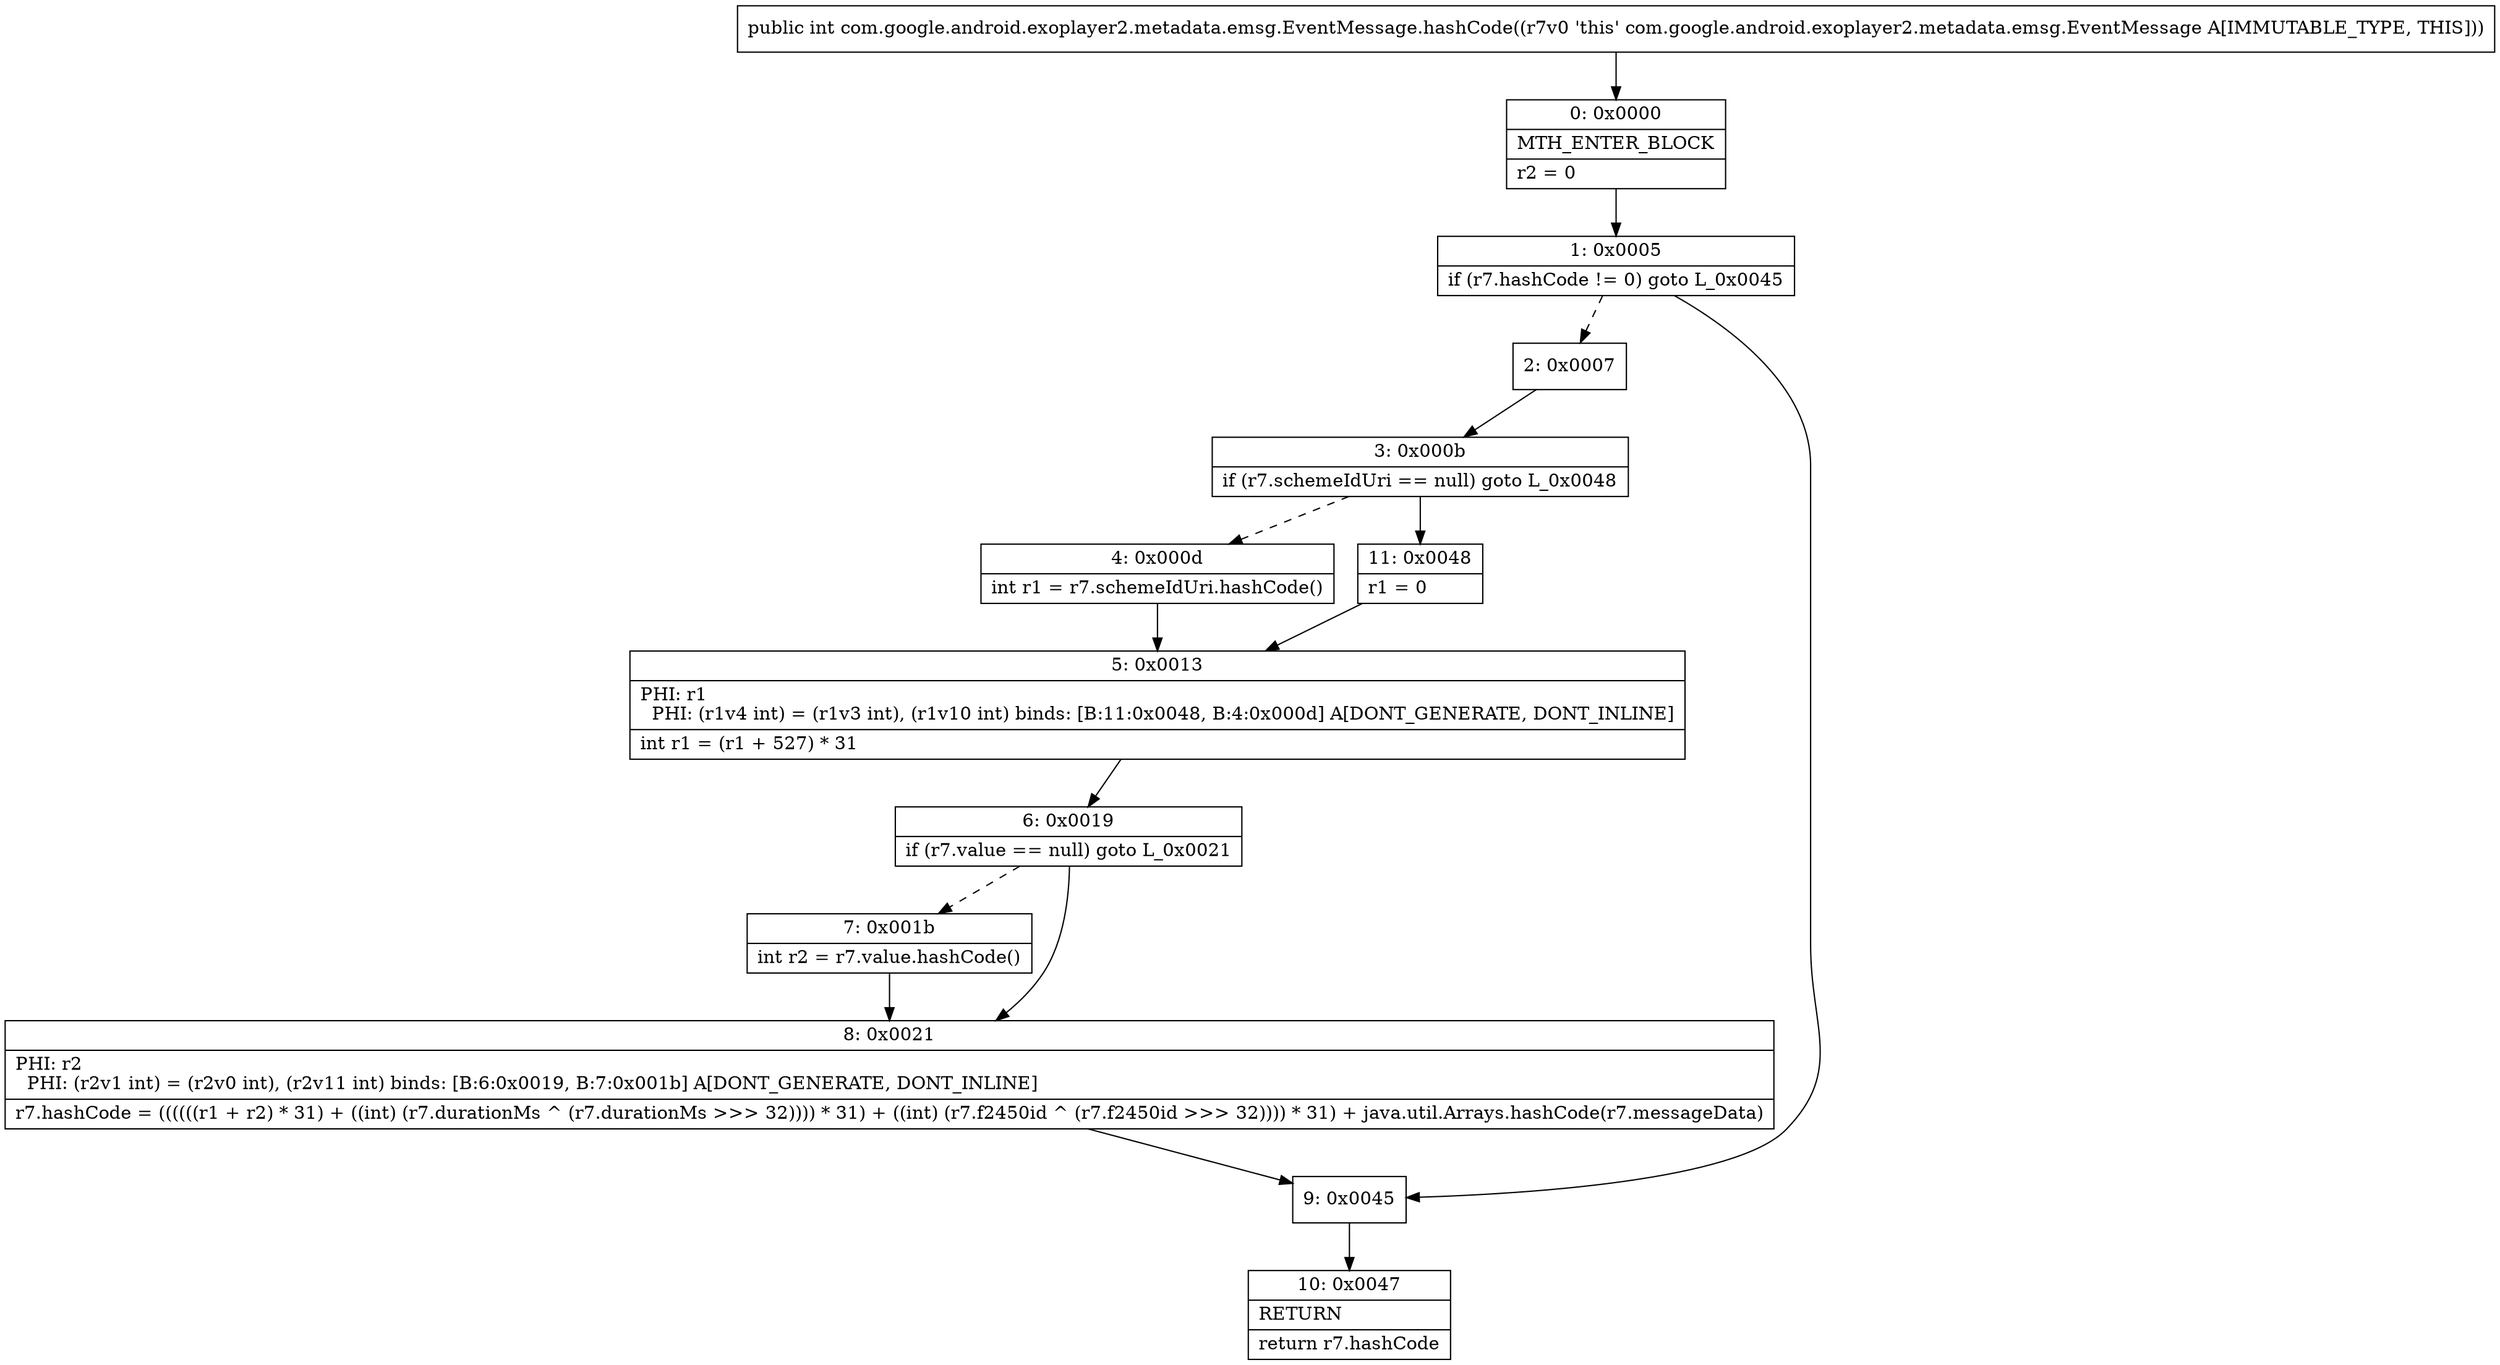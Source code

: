 digraph "CFG forcom.google.android.exoplayer2.metadata.emsg.EventMessage.hashCode()I" {
Node_0 [shape=record,label="{0\:\ 0x0000|MTH_ENTER_BLOCK\l|r2 = 0\l}"];
Node_1 [shape=record,label="{1\:\ 0x0005|if (r7.hashCode != 0) goto L_0x0045\l}"];
Node_2 [shape=record,label="{2\:\ 0x0007}"];
Node_3 [shape=record,label="{3\:\ 0x000b|if (r7.schemeIdUri == null) goto L_0x0048\l}"];
Node_4 [shape=record,label="{4\:\ 0x000d|int r1 = r7.schemeIdUri.hashCode()\l}"];
Node_5 [shape=record,label="{5\:\ 0x0013|PHI: r1 \l  PHI: (r1v4 int) = (r1v3 int), (r1v10 int) binds: [B:11:0x0048, B:4:0x000d] A[DONT_GENERATE, DONT_INLINE]\l|int r1 = (r1 + 527) * 31\l}"];
Node_6 [shape=record,label="{6\:\ 0x0019|if (r7.value == null) goto L_0x0021\l}"];
Node_7 [shape=record,label="{7\:\ 0x001b|int r2 = r7.value.hashCode()\l}"];
Node_8 [shape=record,label="{8\:\ 0x0021|PHI: r2 \l  PHI: (r2v1 int) = (r2v0 int), (r2v11 int) binds: [B:6:0x0019, B:7:0x001b] A[DONT_GENERATE, DONT_INLINE]\l|r7.hashCode = ((((((r1 + r2) * 31) + ((int) (r7.durationMs ^ (r7.durationMs \>\>\> 32)))) * 31) + ((int) (r7.f2450id ^ (r7.f2450id \>\>\> 32)))) * 31) + java.util.Arrays.hashCode(r7.messageData)\l}"];
Node_9 [shape=record,label="{9\:\ 0x0045}"];
Node_10 [shape=record,label="{10\:\ 0x0047|RETURN\l|return r7.hashCode\l}"];
Node_11 [shape=record,label="{11\:\ 0x0048|r1 = 0\l}"];
MethodNode[shape=record,label="{public int com.google.android.exoplayer2.metadata.emsg.EventMessage.hashCode((r7v0 'this' com.google.android.exoplayer2.metadata.emsg.EventMessage A[IMMUTABLE_TYPE, THIS])) }"];
MethodNode -> Node_0;
Node_0 -> Node_1;
Node_1 -> Node_2[style=dashed];
Node_1 -> Node_9;
Node_2 -> Node_3;
Node_3 -> Node_4[style=dashed];
Node_3 -> Node_11;
Node_4 -> Node_5;
Node_5 -> Node_6;
Node_6 -> Node_7[style=dashed];
Node_6 -> Node_8;
Node_7 -> Node_8;
Node_8 -> Node_9;
Node_9 -> Node_10;
Node_11 -> Node_5;
}

